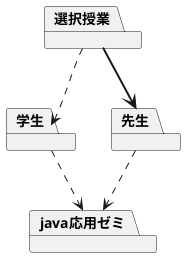 @startuml パッケージ
package 選択授業
package 学生
package 先生
package java応用ゼミ

選択授業 -[dashed]-> 学生
選択授業 -[bold]-> 先生
学生 -[dashed]->java応用ゼミ
先生 -[dashed]->java応用ゼミ
@enduml
